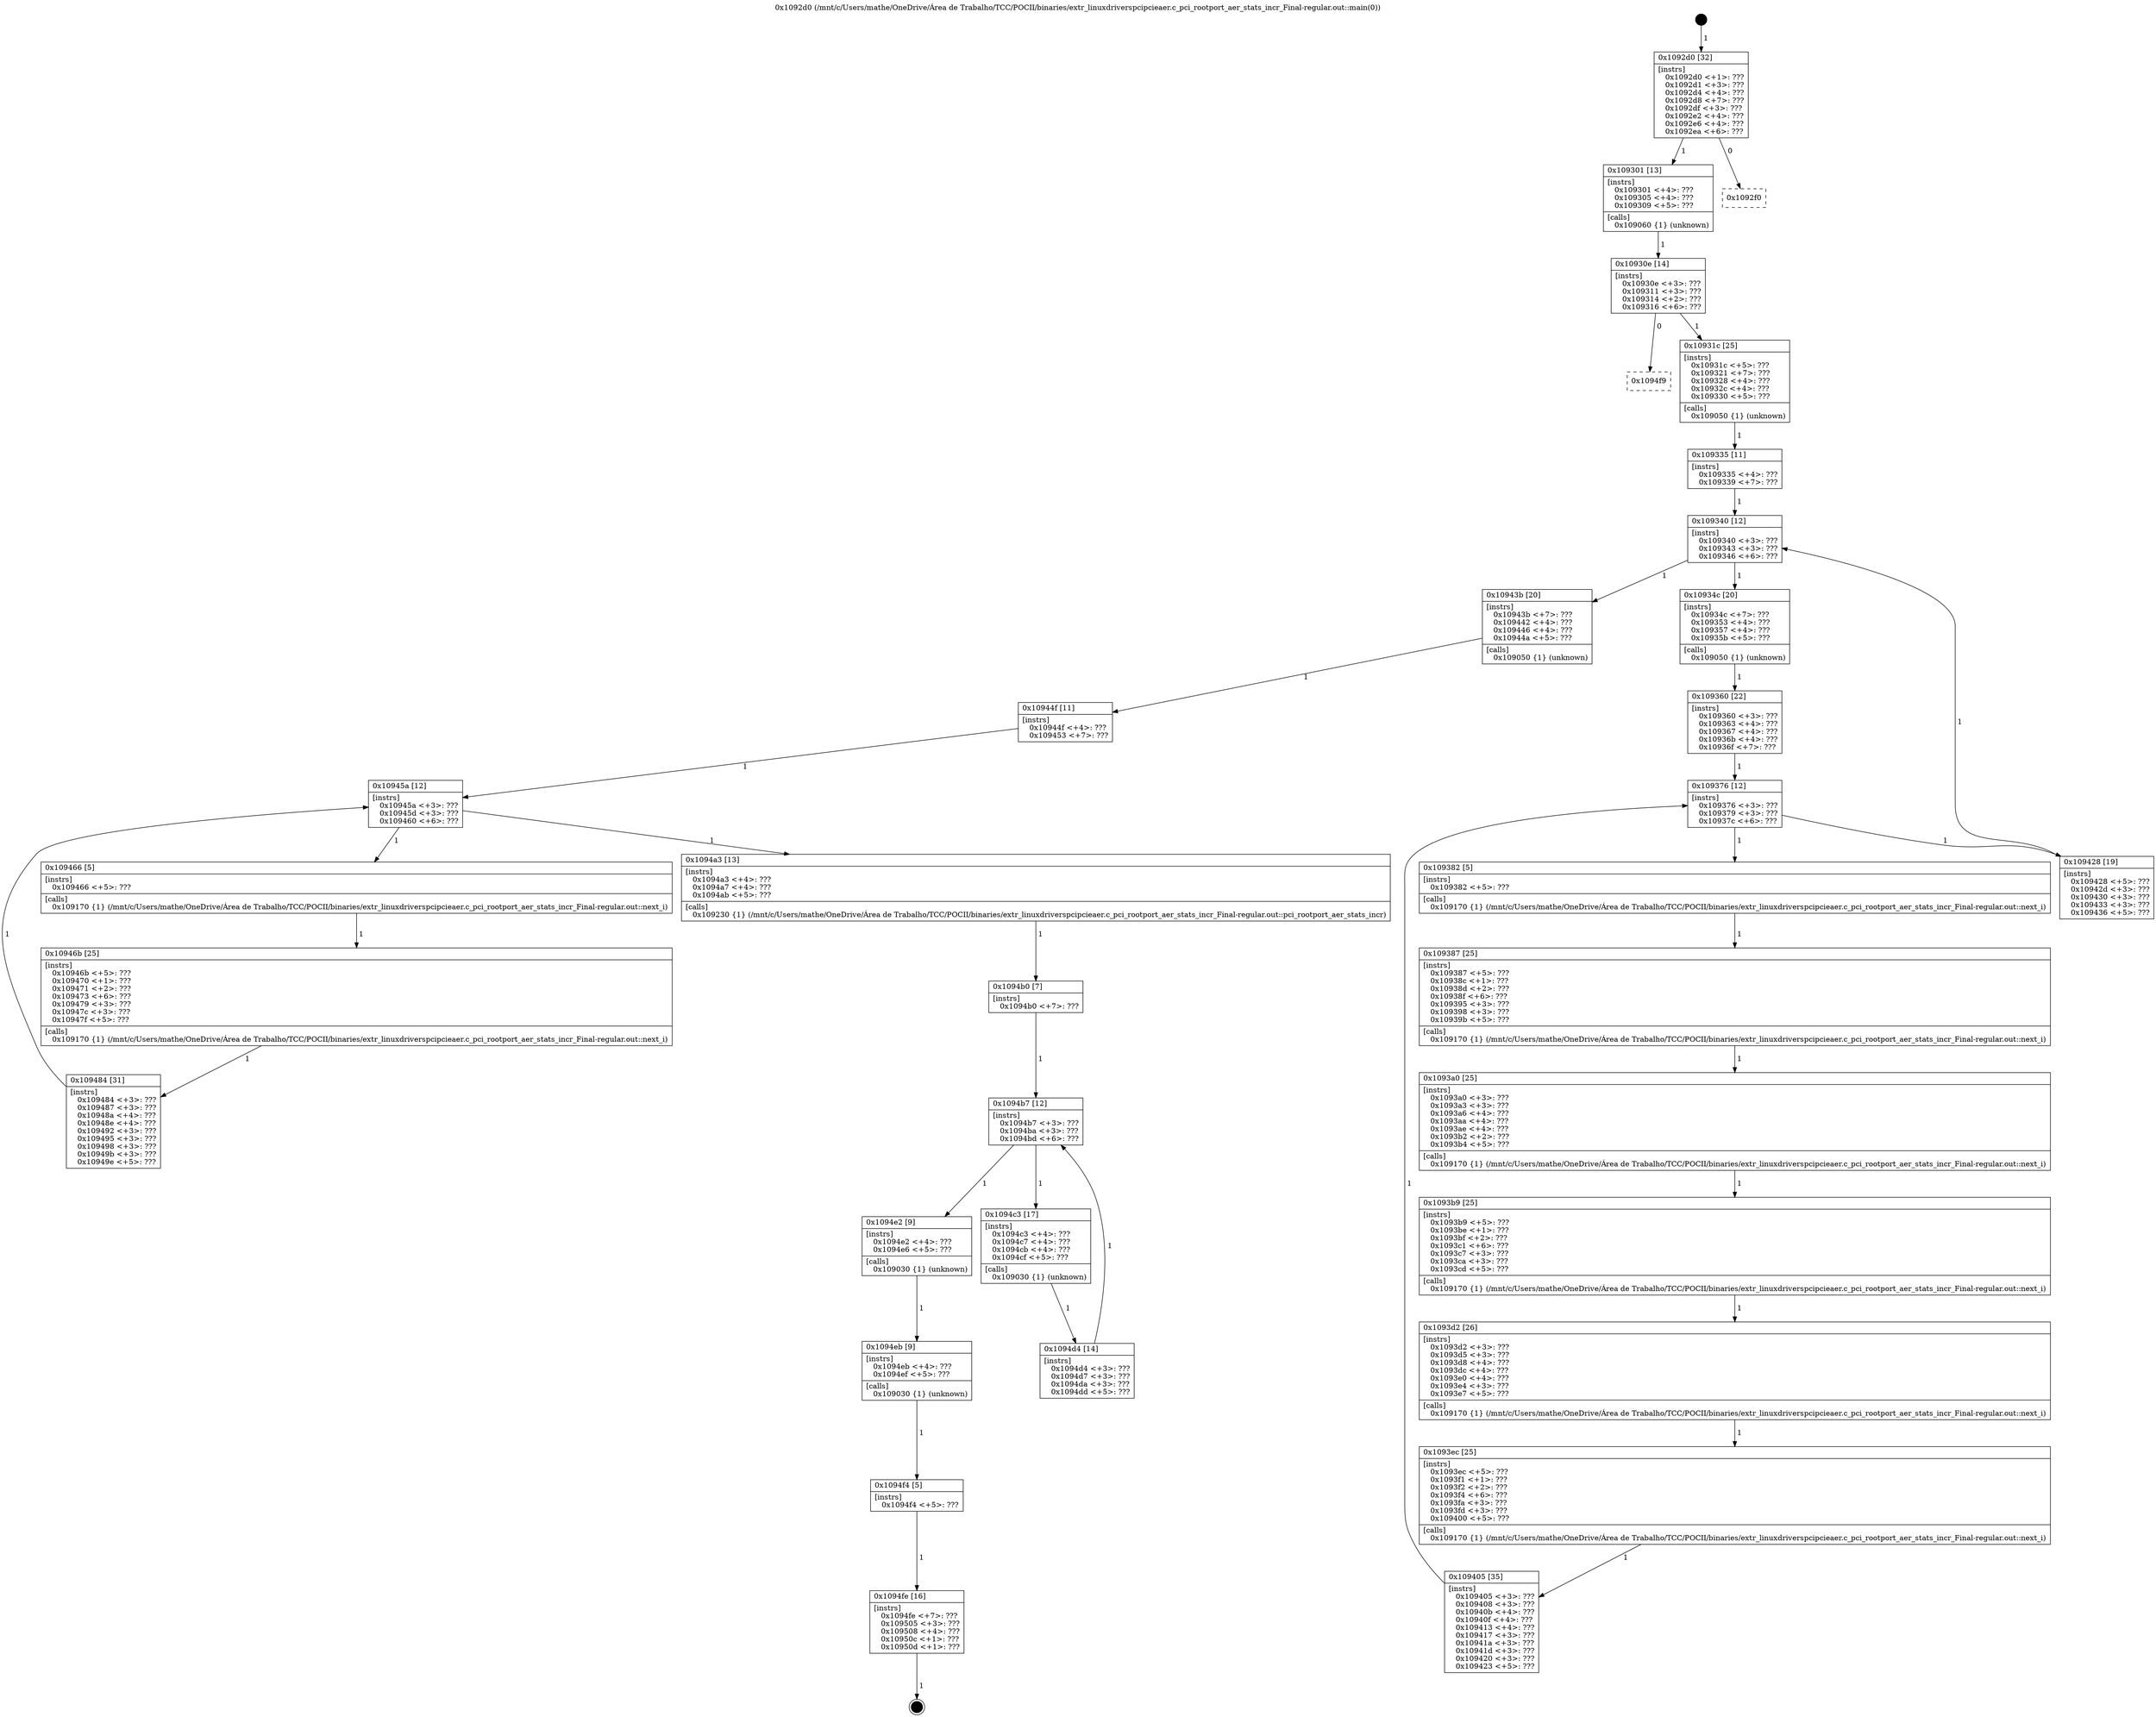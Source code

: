 digraph "0x1092d0" {
  label = "0x1092d0 (/mnt/c/Users/mathe/OneDrive/Área de Trabalho/TCC/POCII/binaries/extr_linuxdriverspcipcieaer.c_pci_rootport_aer_stats_incr_Final-regular.out::main(0))"
  labelloc = "t"
  node[shape=record]

  Entry [label="",width=0.3,height=0.3,shape=circle,fillcolor=black,style=filled]
  "0x1092d0" [label="{
     0x1092d0 [32]\l
     | [instrs]\l
     &nbsp;&nbsp;0x1092d0 \<+1\>: ???\l
     &nbsp;&nbsp;0x1092d1 \<+3\>: ???\l
     &nbsp;&nbsp;0x1092d4 \<+4\>: ???\l
     &nbsp;&nbsp;0x1092d8 \<+7\>: ???\l
     &nbsp;&nbsp;0x1092df \<+3\>: ???\l
     &nbsp;&nbsp;0x1092e2 \<+4\>: ???\l
     &nbsp;&nbsp;0x1092e6 \<+4\>: ???\l
     &nbsp;&nbsp;0x1092ea \<+6\>: ???\l
  }"]
  "0x109301" [label="{
     0x109301 [13]\l
     | [instrs]\l
     &nbsp;&nbsp;0x109301 \<+4\>: ???\l
     &nbsp;&nbsp;0x109305 \<+4\>: ???\l
     &nbsp;&nbsp;0x109309 \<+5\>: ???\l
     | [calls]\l
     &nbsp;&nbsp;0x109060 \{1\} (unknown)\l
  }"]
  "0x1092f0" [label="{
     0x1092f0\l
  }", style=dashed]
  "0x10930e" [label="{
     0x10930e [14]\l
     | [instrs]\l
     &nbsp;&nbsp;0x10930e \<+3\>: ???\l
     &nbsp;&nbsp;0x109311 \<+3\>: ???\l
     &nbsp;&nbsp;0x109314 \<+2\>: ???\l
     &nbsp;&nbsp;0x109316 \<+6\>: ???\l
  }"]
  "0x1094f9" [label="{
     0x1094f9\l
  }", style=dashed]
  "0x10931c" [label="{
     0x10931c [25]\l
     | [instrs]\l
     &nbsp;&nbsp;0x10931c \<+5\>: ???\l
     &nbsp;&nbsp;0x109321 \<+7\>: ???\l
     &nbsp;&nbsp;0x109328 \<+4\>: ???\l
     &nbsp;&nbsp;0x10932c \<+4\>: ???\l
     &nbsp;&nbsp;0x109330 \<+5\>: ???\l
     | [calls]\l
     &nbsp;&nbsp;0x109050 \{1\} (unknown)\l
  }"]
  Exit [label="",width=0.3,height=0.3,shape=circle,fillcolor=black,style=filled,peripheries=2]
  "0x109340" [label="{
     0x109340 [12]\l
     | [instrs]\l
     &nbsp;&nbsp;0x109340 \<+3\>: ???\l
     &nbsp;&nbsp;0x109343 \<+3\>: ???\l
     &nbsp;&nbsp;0x109346 \<+6\>: ???\l
  }"]
  "0x10943b" [label="{
     0x10943b [20]\l
     | [instrs]\l
     &nbsp;&nbsp;0x10943b \<+7\>: ???\l
     &nbsp;&nbsp;0x109442 \<+4\>: ???\l
     &nbsp;&nbsp;0x109446 \<+4\>: ???\l
     &nbsp;&nbsp;0x10944a \<+5\>: ???\l
     | [calls]\l
     &nbsp;&nbsp;0x109050 \{1\} (unknown)\l
  }"]
  "0x10934c" [label="{
     0x10934c [20]\l
     | [instrs]\l
     &nbsp;&nbsp;0x10934c \<+7\>: ???\l
     &nbsp;&nbsp;0x109353 \<+4\>: ???\l
     &nbsp;&nbsp;0x109357 \<+4\>: ???\l
     &nbsp;&nbsp;0x10935b \<+5\>: ???\l
     | [calls]\l
     &nbsp;&nbsp;0x109050 \{1\} (unknown)\l
  }"]
  "0x109376" [label="{
     0x109376 [12]\l
     | [instrs]\l
     &nbsp;&nbsp;0x109376 \<+3\>: ???\l
     &nbsp;&nbsp;0x109379 \<+3\>: ???\l
     &nbsp;&nbsp;0x10937c \<+6\>: ???\l
  }"]
  "0x109428" [label="{
     0x109428 [19]\l
     | [instrs]\l
     &nbsp;&nbsp;0x109428 \<+5\>: ???\l
     &nbsp;&nbsp;0x10942d \<+3\>: ???\l
     &nbsp;&nbsp;0x109430 \<+3\>: ???\l
     &nbsp;&nbsp;0x109433 \<+3\>: ???\l
     &nbsp;&nbsp;0x109436 \<+5\>: ???\l
  }"]
  "0x109382" [label="{
     0x109382 [5]\l
     | [instrs]\l
     &nbsp;&nbsp;0x109382 \<+5\>: ???\l
     | [calls]\l
     &nbsp;&nbsp;0x109170 \{1\} (/mnt/c/Users/mathe/OneDrive/Área de Trabalho/TCC/POCII/binaries/extr_linuxdriverspcipcieaer.c_pci_rootport_aer_stats_incr_Final-regular.out::next_i)\l
  }"]
  "0x109387" [label="{
     0x109387 [25]\l
     | [instrs]\l
     &nbsp;&nbsp;0x109387 \<+5\>: ???\l
     &nbsp;&nbsp;0x10938c \<+1\>: ???\l
     &nbsp;&nbsp;0x10938d \<+2\>: ???\l
     &nbsp;&nbsp;0x10938f \<+6\>: ???\l
     &nbsp;&nbsp;0x109395 \<+3\>: ???\l
     &nbsp;&nbsp;0x109398 \<+3\>: ???\l
     &nbsp;&nbsp;0x10939b \<+5\>: ???\l
     | [calls]\l
     &nbsp;&nbsp;0x109170 \{1\} (/mnt/c/Users/mathe/OneDrive/Área de Trabalho/TCC/POCII/binaries/extr_linuxdriverspcipcieaer.c_pci_rootport_aer_stats_incr_Final-regular.out::next_i)\l
  }"]
  "0x1093a0" [label="{
     0x1093a0 [25]\l
     | [instrs]\l
     &nbsp;&nbsp;0x1093a0 \<+3\>: ???\l
     &nbsp;&nbsp;0x1093a3 \<+3\>: ???\l
     &nbsp;&nbsp;0x1093a6 \<+4\>: ???\l
     &nbsp;&nbsp;0x1093aa \<+4\>: ???\l
     &nbsp;&nbsp;0x1093ae \<+4\>: ???\l
     &nbsp;&nbsp;0x1093b2 \<+2\>: ???\l
     &nbsp;&nbsp;0x1093b4 \<+5\>: ???\l
     | [calls]\l
     &nbsp;&nbsp;0x109170 \{1\} (/mnt/c/Users/mathe/OneDrive/Área de Trabalho/TCC/POCII/binaries/extr_linuxdriverspcipcieaer.c_pci_rootport_aer_stats_incr_Final-regular.out::next_i)\l
  }"]
  "0x1093b9" [label="{
     0x1093b9 [25]\l
     | [instrs]\l
     &nbsp;&nbsp;0x1093b9 \<+5\>: ???\l
     &nbsp;&nbsp;0x1093be \<+1\>: ???\l
     &nbsp;&nbsp;0x1093bf \<+2\>: ???\l
     &nbsp;&nbsp;0x1093c1 \<+6\>: ???\l
     &nbsp;&nbsp;0x1093c7 \<+3\>: ???\l
     &nbsp;&nbsp;0x1093ca \<+3\>: ???\l
     &nbsp;&nbsp;0x1093cd \<+5\>: ???\l
     | [calls]\l
     &nbsp;&nbsp;0x109170 \{1\} (/mnt/c/Users/mathe/OneDrive/Área de Trabalho/TCC/POCII/binaries/extr_linuxdriverspcipcieaer.c_pci_rootport_aer_stats_incr_Final-regular.out::next_i)\l
  }"]
  "0x1093d2" [label="{
     0x1093d2 [26]\l
     | [instrs]\l
     &nbsp;&nbsp;0x1093d2 \<+3\>: ???\l
     &nbsp;&nbsp;0x1093d5 \<+3\>: ???\l
     &nbsp;&nbsp;0x1093d8 \<+4\>: ???\l
     &nbsp;&nbsp;0x1093dc \<+4\>: ???\l
     &nbsp;&nbsp;0x1093e0 \<+4\>: ???\l
     &nbsp;&nbsp;0x1093e4 \<+3\>: ???\l
     &nbsp;&nbsp;0x1093e7 \<+5\>: ???\l
     | [calls]\l
     &nbsp;&nbsp;0x109170 \{1\} (/mnt/c/Users/mathe/OneDrive/Área de Trabalho/TCC/POCII/binaries/extr_linuxdriverspcipcieaer.c_pci_rootport_aer_stats_incr_Final-regular.out::next_i)\l
  }"]
  "0x1093ec" [label="{
     0x1093ec [25]\l
     | [instrs]\l
     &nbsp;&nbsp;0x1093ec \<+5\>: ???\l
     &nbsp;&nbsp;0x1093f1 \<+1\>: ???\l
     &nbsp;&nbsp;0x1093f2 \<+2\>: ???\l
     &nbsp;&nbsp;0x1093f4 \<+6\>: ???\l
     &nbsp;&nbsp;0x1093fa \<+3\>: ???\l
     &nbsp;&nbsp;0x1093fd \<+3\>: ???\l
     &nbsp;&nbsp;0x109400 \<+5\>: ???\l
     | [calls]\l
     &nbsp;&nbsp;0x109170 \{1\} (/mnt/c/Users/mathe/OneDrive/Área de Trabalho/TCC/POCII/binaries/extr_linuxdriverspcipcieaer.c_pci_rootport_aer_stats_incr_Final-regular.out::next_i)\l
  }"]
  "0x109405" [label="{
     0x109405 [35]\l
     | [instrs]\l
     &nbsp;&nbsp;0x109405 \<+3\>: ???\l
     &nbsp;&nbsp;0x109408 \<+3\>: ???\l
     &nbsp;&nbsp;0x10940b \<+4\>: ???\l
     &nbsp;&nbsp;0x10940f \<+4\>: ???\l
     &nbsp;&nbsp;0x109413 \<+4\>: ???\l
     &nbsp;&nbsp;0x109417 \<+3\>: ???\l
     &nbsp;&nbsp;0x10941a \<+3\>: ???\l
     &nbsp;&nbsp;0x10941d \<+3\>: ???\l
     &nbsp;&nbsp;0x109420 \<+3\>: ???\l
     &nbsp;&nbsp;0x109423 \<+5\>: ???\l
  }"]
  "0x109360" [label="{
     0x109360 [22]\l
     | [instrs]\l
     &nbsp;&nbsp;0x109360 \<+3\>: ???\l
     &nbsp;&nbsp;0x109363 \<+4\>: ???\l
     &nbsp;&nbsp;0x109367 \<+4\>: ???\l
     &nbsp;&nbsp;0x10936b \<+4\>: ???\l
     &nbsp;&nbsp;0x10936f \<+7\>: ???\l
  }"]
  "0x1094fe" [label="{
     0x1094fe [16]\l
     | [instrs]\l
     &nbsp;&nbsp;0x1094fe \<+7\>: ???\l
     &nbsp;&nbsp;0x109505 \<+3\>: ???\l
     &nbsp;&nbsp;0x109508 \<+4\>: ???\l
     &nbsp;&nbsp;0x10950c \<+1\>: ???\l
     &nbsp;&nbsp;0x10950d \<+1\>: ???\l
  }"]
  "0x109335" [label="{
     0x109335 [11]\l
     | [instrs]\l
     &nbsp;&nbsp;0x109335 \<+4\>: ???\l
     &nbsp;&nbsp;0x109339 \<+7\>: ???\l
  }"]
  "0x10945a" [label="{
     0x10945a [12]\l
     | [instrs]\l
     &nbsp;&nbsp;0x10945a \<+3\>: ???\l
     &nbsp;&nbsp;0x10945d \<+3\>: ???\l
     &nbsp;&nbsp;0x109460 \<+6\>: ???\l
  }"]
  "0x1094a3" [label="{
     0x1094a3 [13]\l
     | [instrs]\l
     &nbsp;&nbsp;0x1094a3 \<+4\>: ???\l
     &nbsp;&nbsp;0x1094a7 \<+4\>: ???\l
     &nbsp;&nbsp;0x1094ab \<+5\>: ???\l
     | [calls]\l
     &nbsp;&nbsp;0x109230 \{1\} (/mnt/c/Users/mathe/OneDrive/Área de Trabalho/TCC/POCII/binaries/extr_linuxdriverspcipcieaer.c_pci_rootport_aer_stats_incr_Final-regular.out::pci_rootport_aer_stats_incr)\l
  }"]
  "0x109466" [label="{
     0x109466 [5]\l
     | [instrs]\l
     &nbsp;&nbsp;0x109466 \<+5\>: ???\l
     | [calls]\l
     &nbsp;&nbsp;0x109170 \{1\} (/mnt/c/Users/mathe/OneDrive/Área de Trabalho/TCC/POCII/binaries/extr_linuxdriverspcipcieaer.c_pci_rootport_aer_stats_incr_Final-regular.out::next_i)\l
  }"]
  "0x10946b" [label="{
     0x10946b [25]\l
     | [instrs]\l
     &nbsp;&nbsp;0x10946b \<+5\>: ???\l
     &nbsp;&nbsp;0x109470 \<+1\>: ???\l
     &nbsp;&nbsp;0x109471 \<+2\>: ???\l
     &nbsp;&nbsp;0x109473 \<+6\>: ???\l
     &nbsp;&nbsp;0x109479 \<+3\>: ???\l
     &nbsp;&nbsp;0x10947c \<+3\>: ???\l
     &nbsp;&nbsp;0x10947f \<+5\>: ???\l
     | [calls]\l
     &nbsp;&nbsp;0x109170 \{1\} (/mnt/c/Users/mathe/OneDrive/Área de Trabalho/TCC/POCII/binaries/extr_linuxdriverspcipcieaer.c_pci_rootport_aer_stats_incr_Final-regular.out::next_i)\l
  }"]
  "0x109484" [label="{
     0x109484 [31]\l
     | [instrs]\l
     &nbsp;&nbsp;0x109484 \<+3\>: ???\l
     &nbsp;&nbsp;0x109487 \<+3\>: ???\l
     &nbsp;&nbsp;0x10948a \<+4\>: ???\l
     &nbsp;&nbsp;0x10948e \<+4\>: ???\l
     &nbsp;&nbsp;0x109492 \<+3\>: ???\l
     &nbsp;&nbsp;0x109495 \<+3\>: ???\l
     &nbsp;&nbsp;0x109498 \<+3\>: ???\l
     &nbsp;&nbsp;0x10949b \<+3\>: ???\l
     &nbsp;&nbsp;0x10949e \<+5\>: ???\l
  }"]
  "0x10944f" [label="{
     0x10944f [11]\l
     | [instrs]\l
     &nbsp;&nbsp;0x10944f \<+4\>: ???\l
     &nbsp;&nbsp;0x109453 \<+7\>: ???\l
  }"]
  "0x1094b7" [label="{
     0x1094b7 [12]\l
     | [instrs]\l
     &nbsp;&nbsp;0x1094b7 \<+3\>: ???\l
     &nbsp;&nbsp;0x1094ba \<+3\>: ???\l
     &nbsp;&nbsp;0x1094bd \<+6\>: ???\l
  }"]
  "0x1094e2" [label="{
     0x1094e2 [9]\l
     | [instrs]\l
     &nbsp;&nbsp;0x1094e2 \<+4\>: ???\l
     &nbsp;&nbsp;0x1094e6 \<+5\>: ???\l
     | [calls]\l
     &nbsp;&nbsp;0x109030 \{1\} (unknown)\l
  }"]
  "0x1094c3" [label="{
     0x1094c3 [17]\l
     | [instrs]\l
     &nbsp;&nbsp;0x1094c3 \<+4\>: ???\l
     &nbsp;&nbsp;0x1094c7 \<+4\>: ???\l
     &nbsp;&nbsp;0x1094cb \<+4\>: ???\l
     &nbsp;&nbsp;0x1094cf \<+5\>: ???\l
     | [calls]\l
     &nbsp;&nbsp;0x109030 \{1\} (unknown)\l
  }"]
  "0x1094d4" [label="{
     0x1094d4 [14]\l
     | [instrs]\l
     &nbsp;&nbsp;0x1094d4 \<+3\>: ???\l
     &nbsp;&nbsp;0x1094d7 \<+3\>: ???\l
     &nbsp;&nbsp;0x1094da \<+3\>: ???\l
     &nbsp;&nbsp;0x1094dd \<+5\>: ???\l
  }"]
  "0x1094b0" [label="{
     0x1094b0 [7]\l
     | [instrs]\l
     &nbsp;&nbsp;0x1094b0 \<+7\>: ???\l
  }"]
  "0x1094eb" [label="{
     0x1094eb [9]\l
     | [instrs]\l
     &nbsp;&nbsp;0x1094eb \<+4\>: ???\l
     &nbsp;&nbsp;0x1094ef \<+5\>: ???\l
     | [calls]\l
     &nbsp;&nbsp;0x109030 \{1\} (unknown)\l
  }"]
  "0x1094f4" [label="{
     0x1094f4 [5]\l
     | [instrs]\l
     &nbsp;&nbsp;0x1094f4 \<+5\>: ???\l
  }"]
  Entry -> "0x1092d0" [label=" 1"]
  "0x1092d0" -> "0x109301" [label=" 1"]
  "0x1092d0" -> "0x1092f0" [label=" 0"]
  "0x109301" -> "0x10930e" [label=" 1"]
  "0x10930e" -> "0x1094f9" [label=" 0"]
  "0x10930e" -> "0x10931c" [label=" 1"]
  "0x1094fe" -> Exit [label=" 1"]
  "0x10931c" -> "0x109335" [label=" 1"]
  "0x109340" -> "0x10943b" [label=" 1"]
  "0x109340" -> "0x10934c" [label=" 1"]
  "0x10934c" -> "0x109360" [label=" 1"]
  "0x109376" -> "0x109428" [label=" 1"]
  "0x109376" -> "0x109382" [label=" 1"]
  "0x109382" -> "0x109387" [label=" 1"]
  "0x109387" -> "0x1093a0" [label=" 1"]
  "0x1093a0" -> "0x1093b9" [label=" 1"]
  "0x1093b9" -> "0x1093d2" [label=" 1"]
  "0x1093d2" -> "0x1093ec" [label=" 1"]
  "0x1093ec" -> "0x109405" [label=" 1"]
  "0x109360" -> "0x109376" [label=" 1"]
  "0x109405" -> "0x109376" [label=" 1"]
  "0x1094f4" -> "0x1094fe" [label=" 1"]
  "0x109335" -> "0x109340" [label=" 1"]
  "0x109428" -> "0x109340" [label=" 1"]
  "0x10943b" -> "0x10944f" [label=" 1"]
  "0x10945a" -> "0x1094a3" [label=" 1"]
  "0x10945a" -> "0x109466" [label=" 1"]
  "0x109466" -> "0x10946b" [label=" 1"]
  "0x10946b" -> "0x109484" [label=" 1"]
  "0x10944f" -> "0x10945a" [label=" 1"]
  "0x109484" -> "0x10945a" [label=" 1"]
  "0x1094a3" -> "0x1094b0" [label=" 1"]
  "0x1094b7" -> "0x1094e2" [label=" 1"]
  "0x1094b7" -> "0x1094c3" [label=" 1"]
  "0x1094c3" -> "0x1094d4" [label=" 1"]
  "0x1094b0" -> "0x1094b7" [label=" 1"]
  "0x1094d4" -> "0x1094b7" [label=" 1"]
  "0x1094e2" -> "0x1094eb" [label=" 1"]
  "0x1094eb" -> "0x1094f4" [label=" 1"]
}
